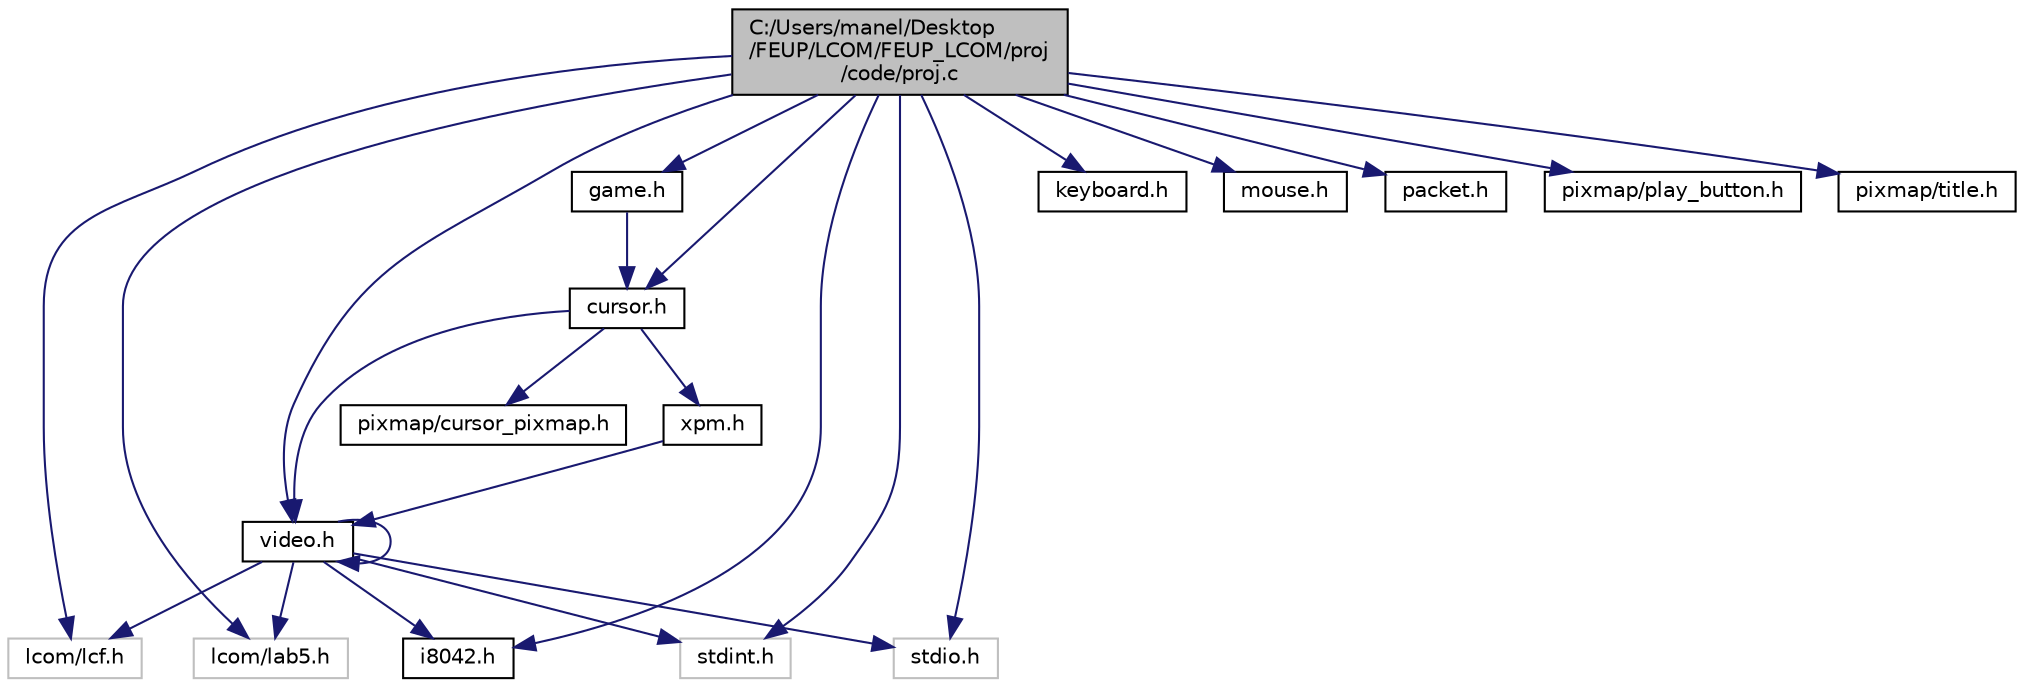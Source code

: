 digraph "C:/Users/manel/Desktop/FEUP/LCOM/FEUP_LCOM/proj/code/proj.c"
{
 // INTERACTIVE_SVG=YES
 // LATEX_PDF_SIZE
  bgcolor="transparent";
  edge [fontname="Helvetica",fontsize="10",labelfontname="Helvetica",labelfontsize="10"];
  node [fontname="Helvetica",fontsize="10",shape=record];
  Node0 [label="C:/Users/manel/Desktop\l/FEUP/LCOM/FEUP_LCOM/proj\l/code/proj.c",height=0.2,width=0.4,color="black", fillcolor="grey75", style="filled", fontcolor="black",tooltip=" "];
  Node0 -> Node1 [color="midnightblue",fontsize="10",style="solid"];
  Node1 [label="lcom/lcf.h",height=0.2,width=0.4,color="grey75",tooltip=" "];
  Node0 -> Node2 [color="midnightblue",fontsize="10",style="solid"];
  Node2 [label="lcom/lab5.h",height=0.2,width=0.4,color="grey75",tooltip=" "];
  Node0 -> Node3 [color="midnightblue",fontsize="10",style="solid"];
  Node3 [label="keyboard.h",height=0.2,width=0.4,color="black",URL="$keyboard_8h.html",tooltip=" "];
  Node0 -> Node4 [color="midnightblue",fontsize="10",style="solid"];
  Node4 [label="video.h",height=0.2,width=0.4,color="black",URL="$video_8h.html",tooltip=" "];
  Node4 -> Node1 [color="midnightblue",fontsize="10",style="solid"];
  Node4 -> Node2 [color="midnightblue",fontsize="10",style="solid"];
  Node4 -> Node4 [color="midnightblue",fontsize="10",style="solid"];
  Node4 -> Node5 [color="midnightblue",fontsize="10",style="solid"];
  Node5 [label="i8042.h",height=0.2,width=0.4,color="black",URL="$i8042_8h.html",tooltip=" "];
  Node4 -> Node6 [color="midnightblue",fontsize="10",style="solid"];
  Node6 [label="stdint.h",height=0.2,width=0.4,color="grey75",tooltip=" "];
  Node4 -> Node7 [color="midnightblue",fontsize="10",style="solid"];
  Node7 [label="stdio.h",height=0.2,width=0.4,color="grey75",tooltip=" "];
  Node0 -> Node8 [color="midnightblue",fontsize="10",style="solid"];
  Node8 [label="mouse.h",height=0.2,width=0.4,color="black",URL="$mouse_8h.html",tooltip=" "];
  Node0 -> Node9 [color="midnightblue",fontsize="10",style="solid"];
  Node9 [label="packet.h",height=0.2,width=0.4,color="black",URL="$packet_8h.html",tooltip=" "];
  Node0 -> Node10 [color="midnightblue",fontsize="10",style="solid"];
  Node10 [label="cursor.h",height=0.2,width=0.4,color="black",URL="$cursor_8h.html",tooltip=" "];
  Node10 -> Node11 [color="midnightblue",fontsize="10",style="solid"];
  Node11 [label="xpm.h",height=0.2,width=0.4,color="black",URL="$xpm_8h.html",tooltip=" "];
  Node11 -> Node4 [color="midnightblue",fontsize="10",style="solid"];
  Node10 -> Node4 [color="midnightblue",fontsize="10",style="solid"];
  Node10 -> Node12 [color="midnightblue",fontsize="10",style="solid"];
  Node12 [label="pixmap/cursor_pixmap.h",height=0.2,width=0.4,color="black",URL="$pixmap_2cursor__pixmap_8h.html",tooltip=" "];
  Node0 -> Node13 [color="midnightblue",fontsize="10",style="solid"];
  Node13 [label="game.h",height=0.2,width=0.4,color="black",URL="$game_8h.html",tooltip=" "];
  Node13 -> Node10 [color="midnightblue",fontsize="10",style="solid"];
  Node0 -> Node14 [color="midnightblue",fontsize="10",style="solid"];
  Node14 [label="pixmap/play_button.h",height=0.2,width=0.4,color="black",URL="$play__button_8h.html",tooltip=" "];
  Node0 -> Node15 [color="midnightblue",fontsize="10",style="solid"];
  Node15 [label="pixmap/title.h",height=0.2,width=0.4,color="black",URL="$title_8h.html",tooltip=" "];
  Node0 -> Node5 [color="midnightblue",fontsize="10",style="solid"];
  Node0 -> Node6 [color="midnightblue",fontsize="10",style="solid"];
  Node0 -> Node7 [color="midnightblue",fontsize="10",style="solid"];
}

